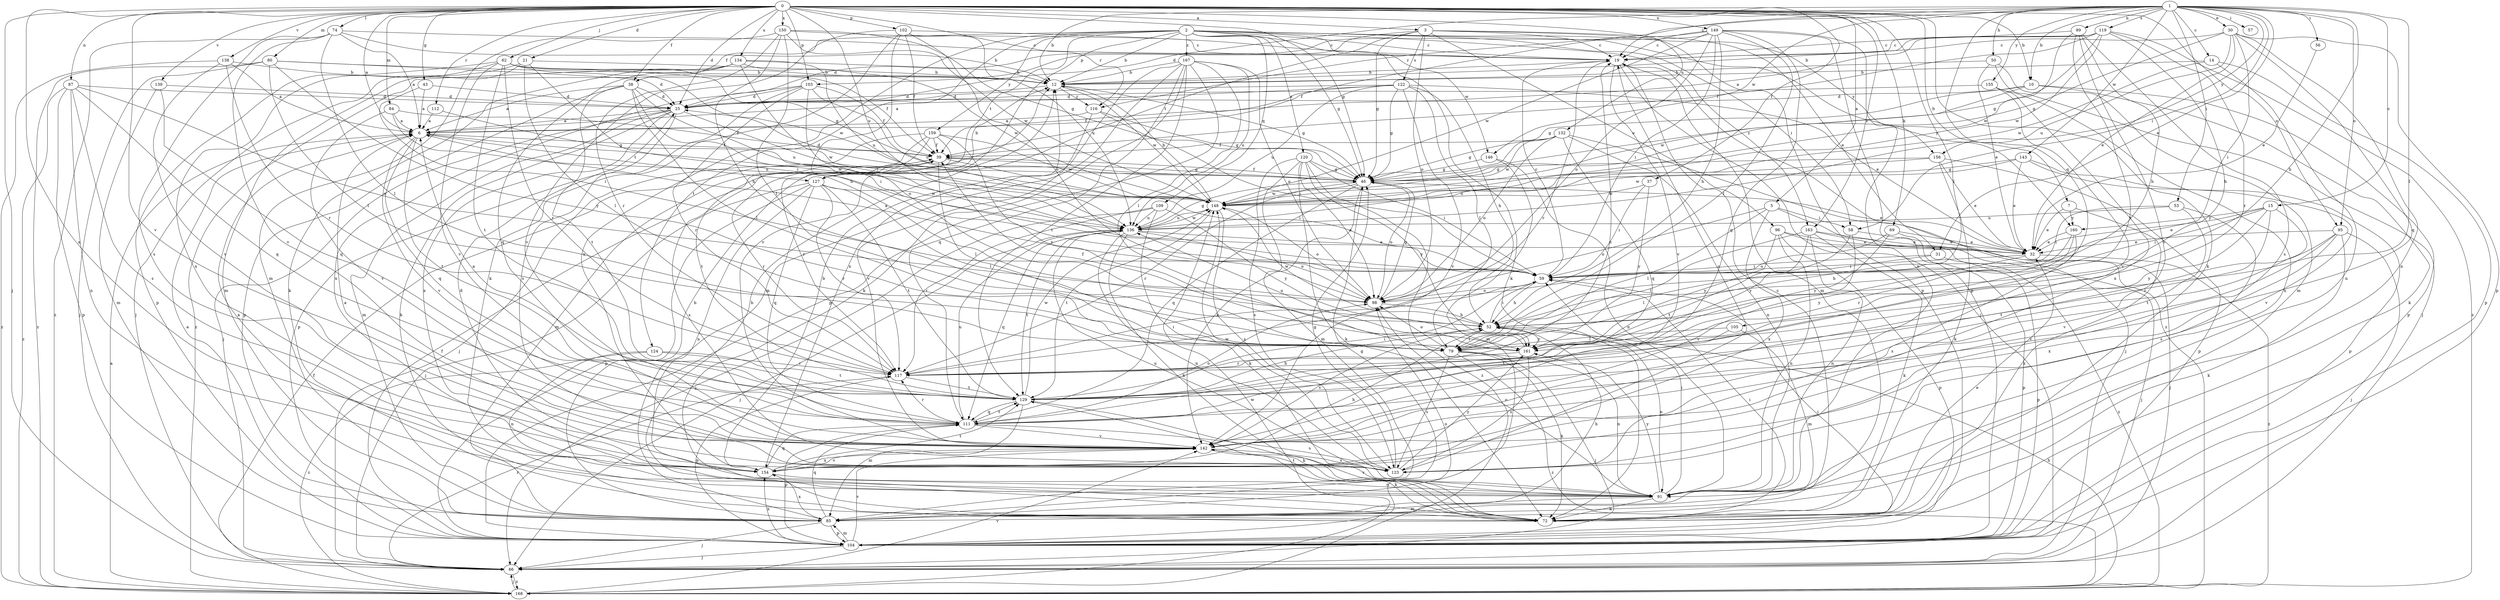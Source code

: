 strict digraph  {
0;
1;
2;
3;
5;
6;
7;
10;
12;
14;
15;
19;
21;
25;
30;
31;
32;
37;
38;
39;
43;
46;
50;
52;
53;
56;
57;
58;
59;
62;
66;
69;
72;
74;
79;
80;
84;
85;
87;
89;
91;
95;
96;
98;
102;
103;
104;
105;
109;
111;
112;
116;
117;
119;
120;
122;
123;
124;
127;
129;
132;
134;
136;
138;
139;
142;
143;
146;
148;
149;
150;
154;
155;
156;
159;
160;
161;
163;
167;
168;
0 -> 3  [label=a];
0 -> 5  [label=a];
0 -> 6  [label=a];
0 -> 7  [label=b];
0 -> 10  [label=b];
0 -> 21  [label=d];
0 -> 25  [label=d];
0 -> 37  [label=f];
0 -> 38  [label=f];
0 -> 43  [label=g];
0 -> 46  [label=g];
0 -> 62  [label=j];
0 -> 66  [label=j];
0 -> 69  [label=k];
0 -> 72  [label=k];
0 -> 74  [label=l];
0 -> 79  [label=l];
0 -> 80  [label=m];
0 -> 84  [label=m];
0 -> 87  [label=n];
0 -> 95  [label=o];
0 -> 102  [label=p];
0 -> 103  [label=p];
0 -> 112  [label=r];
0 -> 116  [label=r];
0 -> 132  [label=u];
0 -> 134  [label=u];
0 -> 136  [label=u];
0 -> 138  [label=v];
0 -> 139  [label=v];
0 -> 142  [label=v];
0 -> 149  [label=x];
0 -> 150  [label=x];
0 -> 154  [label=x];
0 -> 163  [label=z];
1 -> 10  [label=b];
1 -> 12  [label=b];
1 -> 14  [label=c];
1 -> 15  [label=c];
1 -> 19  [label=c];
1 -> 25  [label=d];
1 -> 30  [label=e];
1 -> 31  [label=e];
1 -> 50  [label=h];
1 -> 52  [label=h];
1 -> 53  [label=i];
1 -> 56  [label=i];
1 -> 57  [label=i];
1 -> 58  [label=i];
1 -> 79  [label=l];
1 -> 89  [label=n];
1 -> 95  [label=o];
1 -> 105  [label=q];
1 -> 116  [label=r];
1 -> 119  [label=s];
1 -> 143  [label=w];
1 -> 146  [label=w];
1 -> 155  [label=y];
1 -> 156  [label=y];
2 -> 12  [label=b];
2 -> 19  [label=c];
2 -> 38  [label=f];
2 -> 46  [label=g];
2 -> 58  [label=i];
2 -> 72  [label=k];
2 -> 109  [label=q];
2 -> 120  [label=s];
2 -> 124  [label=t];
2 -> 127  [label=t];
2 -> 142  [label=v];
2 -> 146  [label=w];
2 -> 154  [label=x];
2 -> 156  [label=y];
2 -> 159  [label=y];
2 -> 160  [label=y];
2 -> 163  [label=z];
2 -> 167  [label=z];
3 -> 19  [label=c];
3 -> 31  [label=e];
3 -> 46  [label=g];
3 -> 96  [label=o];
3 -> 98  [label=o];
3 -> 103  [label=p];
3 -> 104  [label=p];
3 -> 122  [label=s];
3 -> 127  [label=t];
5 -> 58  [label=i];
5 -> 66  [label=j];
5 -> 79  [label=l];
5 -> 98  [label=o];
5 -> 154  [label=x];
6 -> 39  [label=f];
6 -> 111  [label=q];
6 -> 127  [label=t];
6 -> 129  [label=t];
6 -> 142  [label=v];
6 -> 148  [label=w];
7 -> 32  [label=e];
7 -> 72  [label=k];
7 -> 160  [label=y];
10 -> 25  [label=d];
10 -> 46  [label=g];
10 -> 72  [label=k];
10 -> 104  [label=p];
10 -> 148  [label=w];
12 -> 25  [label=d];
12 -> 46  [label=g];
12 -> 116  [label=r];
12 -> 148  [label=w];
14 -> 12  [label=b];
14 -> 91  [label=n];
14 -> 104  [label=p];
14 -> 148  [label=w];
15 -> 32  [label=e];
15 -> 59  [label=i];
15 -> 117  [label=r];
15 -> 129  [label=t];
15 -> 160  [label=y];
15 -> 161  [label=y];
19 -> 12  [label=b];
19 -> 66  [label=j];
19 -> 85  [label=m];
19 -> 117  [label=r];
19 -> 142  [label=v];
19 -> 168  [label=z];
21 -> 12  [label=b];
21 -> 59  [label=i];
21 -> 66  [label=j];
21 -> 79  [label=l];
21 -> 85  [label=m];
25 -> 6  [label=a];
25 -> 66  [label=j];
25 -> 72  [label=k];
25 -> 85  [label=m];
25 -> 104  [label=p];
25 -> 148  [label=w];
25 -> 154  [label=x];
30 -> 19  [label=c];
30 -> 32  [label=e];
30 -> 46  [label=g];
30 -> 59  [label=i];
30 -> 91  [label=n];
30 -> 104  [label=p];
30 -> 111  [label=q];
30 -> 136  [label=u];
31 -> 59  [label=i];
31 -> 79  [label=l];
31 -> 104  [label=p];
32 -> 59  [label=i];
32 -> 161  [label=y];
32 -> 168  [label=z];
37 -> 59  [label=i];
37 -> 148  [label=w];
37 -> 161  [label=y];
38 -> 6  [label=a];
38 -> 25  [label=d];
38 -> 59  [label=i];
38 -> 79  [label=l];
38 -> 104  [label=p];
38 -> 129  [label=t];
38 -> 136  [label=u];
39 -> 46  [label=g];
39 -> 59  [label=i];
39 -> 79  [label=l];
39 -> 117  [label=r];
39 -> 123  [label=s];
43 -> 6  [label=a];
43 -> 25  [label=d];
43 -> 59  [label=i];
46 -> 25  [label=d];
46 -> 32  [label=e];
46 -> 39  [label=f];
46 -> 98  [label=o];
46 -> 111  [label=q];
46 -> 117  [label=r];
46 -> 142  [label=v];
46 -> 148  [label=w];
50 -> 12  [label=b];
50 -> 32  [label=e];
50 -> 66  [label=j];
50 -> 85  [label=m];
52 -> 59  [label=i];
52 -> 79  [label=l];
52 -> 91  [label=n];
52 -> 142  [label=v];
52 -> 148  [label=w];
52 -> 161  [label=y];
53 -> 59  [label=i];
53 -> 123  [label=s];
53 -> 136  [label=u];
53 -> 142  [label=v];
56 -> 32  [label=e];
58 -> 32  [label=e];
58 -> 142  [label=v];
58 -> 161  [label=y];
59 -> 6  [label=a];
59 -> 19  [label=c];
59 -> 52  [label=h];
59 -> 98  [label=o];
62 -> 12  [label=b];
62 -> 39  [label=f];
62 -> 46  [label=g];
62 -> 104  [label=p];
62 -> 117  [label=r];
62 -> 129  [label=t];
62 -> 142  [label=v];
62 -> 148  [label=w];
62 -> 154  [label=x];
66 -> 117  [label=r];
66 -> 168  [label=z];
69 -> 32  [label=e];
69 -> 98  [label=o];
69 -> 104  [label=p];
69 -> 161  [label=y];
72 -> 12  [label=b];
72 -> 32  [label=e];
72 -> 59  [label=i];
72 -> 129  [label=t];
74 -> 6  [label=a];
74 -> 12  [label=b];
74 -> 19  [label=c];
74 -> 79  [label=l];
74 -> 123  [label=s];
74 -> 142  [label=v];
74 -> 168  [label=z];
79 -> 66  [label=j];
79 -> 72  [label=k];
79 -> 91  [label=n];
79 -> 98  [label=o];
79 -> 123  [label=s];
79 -> 168  [label=z];
80 -> 12  [label=b];
80 -> 25  [label=d];
80 -> 66  [label=j];
80 -> 79  [label=l];
80 -> 161  [label=y];
80 -> 168  [label=z];
84 -> 6  [label=a];
84 -> 39  [label=f];
84 -> 136  [label=u];
84 -> 142  [label=v];
85 -> 6  [label=a];
85 -> 12  [label=b];
85 -> 19  [label=c];
85 -> 46  [label=g];
85 -> 52  [label=h];
85 -> 66  [label=j];
85 -> 104  [label=p];
85 -> 111  [label=q];
85 -> 154  [label=x];
87 -> 25  [label=d];
87 -> 91  [label=n];
87 -> 98  [label=o];
87 -> 104  [label=p];
87 -> 111  [label=q];
87 -> 123  [label=s];
87 -> 168  [label=z];
89 -> 19  [label=c];
89 -> 52  [label=h];
89 -> 123  [label=s];
89 -> 129  [label=t];
89 -> 142  [label=v];
89 -> 148  [label=w];
91 -> 6  [label=a];
91 -> 59  [label=i];
91 -> 72  [label=k];
91 -> 85  [label=m];
91 -> 98  [label=o];
91 -> 136  [label=u];
91 -> 142  [label=v];
91 -> 161  [label=y];
95 -> 32  [label=e];
95 -> 66  [label=j];
95 -> 72  [label=k];
95 -> 129  [label=t];
95 -> 142  [label=v];
95 -> 154  [label=x];
96 -> 32  [label=e];
96 -> 91  [label=n];
96 -> 104  [label=p];
96 -> 161  [label=y];
96 -> 168  [label=z];
98 -> 46  [label=g];
98 -> 52  [label=h];
102 -> 19  [label=c];
102 -> 39  [label=f];
102 -> 52  [label=h];
102 -> 72  [label=k];
102 -> 98  [label=o];
102 -> 136  [label=u];
102 -> 142  [label=v];
103 -> 25  [label=d];
103 -> 39  [label=f];
103 -> 98  [label=o];
103 -> 117  [label=r];
103 -> 123  [label=s];
103 -> 136  [label=u];
103 -> 154  [label=x];
104 -> 39  [label=f];
104 -> 59  [label=i];
104 -> 66  [label=j];
104 -> 85  [label=m];
104 -> 98  [label=o];
104 -> 142  [label=v];
104 -> 154  [label=x];
105 -> 79  [label=l];
105 -> 85  [label=m];
105 -> 129  [label=t];
109 -> 66  [label=j];
109 -> 72  [label=k];
109 -> 117  [label=r];
109 -> 136  [label=u];
109 -> 161  [label=y];
111 -> 19  [label=c];
111 -> 98  [label=o];
111 -> 104  [label=p];
111 -> 117  [label=r];
111 -> 123  [label=s];
111 -> 129  [label=t];
111 -> 136  [label=u];
111 -> 142  [label=v];
112 -> 6  [label=a];
112 -> 46  [label=g];
116 -> 6  [label=a];
116 -> 46  [label=g];
116 -> 59  [label=i];
116 -> 142  [label=v];
117 -> 59  [label=i];
117 -> 104  [label=p];
117 -> 129  [label=t];
119 -> 6  [label=a];
119 -> 12  [label=b];
119 -> 19  [label=c];
119 -> 39  [label=f];
119 -> 46  [label=g];
119 -> 52  [label=h];
119 -> 117  [label=r];
119 -> 148  [label=w];
119 -> 168  [label=z];
120 -> 46  [label=g];
120 -> 59  [label=i];
120 -> 72  [label=k];
120 -> 85  [label=m];
120 -> 98  [label=o];
120 -> 123  [label=s];
120 -> 161  [label=y];
120 -> 168  [label=z];
122 -> 6  [label=a];
122 -> 25  [label=d];
122 -> 32  [label=e];
122 -> 39  [label=f];
122 -> 46  [label=g];
122 -> 52  [label=h];
122 -> 79  [label=l];
122 -> 136  [label=u];
122 -> 142  [label=v];
123 -> 6  [label=a];
123 -> 19  [label=c];
123 -> 46  [label=g];
123 -> 148  [label=w];
123 -> 161  [label=y];
124 -> 91  [label=n];
124 -> 117  [label=r];
124 -> 129  [label=t];
124 -> 168  [label=z];
127 -> 12  [label=b];
127 -> 66  [label=j];
127 -> 79  [label=l];
127 -> 91  [label=n];
127 -> 104  [label=p];
127 -> 111  [label=q];
127 -> 117  [label=r];
127 -> 129  [label=t];
127 -> 148  [label=w];
129 -> 6  [label=a];
129 -> 52  [label=h];
129 -> 59  [label=i];
129 -> 72  [label=k];
129 -> 85  [label=m];
129 -> 111  [label=q];
129 -> 148  [label=w];
132 -> 39  [label=f];
132 -> 46  [label=g];
132 -> 66  [label=j];
132 -> 91  [label=n];
132 -> 98  [label=o];
132 -> 111  [label=q];
132 -> 148  [label=w];
134 -> 12  [label=b];
134 -> 59  [label=i];
134 -> 72  [label=k];
134 -> 111  [label=q];
134 -> 136  [label=u];
134 -> 148  [label=w];
134 -> 168  [label=z];
136 -> 32  [label=e];
136 -> 46  [label=g];
136 -> 66  [label=j];
136 -> 72  [label=k];
136 -> 91  [label=n];
136 -> 98  [label=o];
136 -> 111  [label=q];
136 -> 129  [label=t];
136 -> 148  [label=w];
138 -> 6  [label=a];
138 -> 12  [label=b];
138 -> 117  [label=r];
138 -> 142  [label=v];
138 -> 168  [label=z];
139 -> 25  [label=d];
139 -> 85  [label=m];
139 -> 111  [label=q];
142 -> 72  [label=k];
142 -> 123  [label=s];
142 -> 154  [label=x];
143 -> 32  [label=e];
143 -> 46  [label=g];
143 -> 104  [label=p];
143 -> 142  [label=v];
143 -> 148  [label=w];
146 -> 46  [label=g];
146 -> 85  [label=m];
146 -> 91  [label=n];
148 -> 12  [label=b];
148 -> 98  [label=o];
148 -> 123  [label=s];
148 -> 129  [label=t];
148 -> 136  [label=u];
149 -> 19  [label=c];
149 -> 25  [label=d];
149 -> 39  [label=f];
149 -> 52  [label=h];
149 -> 59  [label=i];
149 -> 79  [label=l];
149 -> 91  [label=n];
149 -> 98  [label=o];
149 -> 104  [label=p];
149 -> 111  [label=q];
149 -> 148  [label=w];
150 -> 19  [label=c];
150 -> 46  [label=g];
150 -> 52  [label=h];
150 -> 79  [label=l];
150 -> 85  [label=m];
150 -> 117  [label=r];
150 -> 148  [label=w];
154 -> 12  [label=b];
154 -> 25  [label=d];
154 -> 52  [label=h];
154 -> 91  [label=n];
154 -> 111  [label=q];
154 -> 129  [label=t];
154 -> 142  [label=v];
155 -> 25  [label=d];
155 -> 91  [label=n];
155 -> 142  [label=v];
155 -> 154  [label=x];
156 -> 32  [label=e];
156 -> 46  [label=g];
156 -> 72  [label=k];
156 -> 104  [label=p];
156 -> 136  [label=u];
159 -> 39  [label=f];
159 -> 66  [label=j];
159 -> 85  [label=m];
159 -> 117  [label=r];
159 -> 129  [label=t];
159 -> 148  [label=w];
159 -> 161  [label=y];
160 -> 32  [label=e];
160 -> 52  [label=h];
160 -> 117  [label=r];
160 -> 123  [label=s];
161 -> 39  [label=f];
161 -> 117  [label=r];
161 -> 123  [label=s];
161 -> 136  [label=u];
163 -> 32  [label=e];
163 -> 66  [label=j];
163 -> 72  [label=k];
163 -> 79  [label=l];
163 -> 91  [label=n];
163 -> 129  [label=t];
167 -> 12  [label=b];
167 -> 72  [label=k];
167 -> 79  [label=l];
167 -> 85  [label=m];
167 -> 98  [label=o];
167 -> 104  [label=p];
167 -> 111  [label=q];
167 -> 129  [label=t];
167 -> 136  [label=u];
167 -> 154  [label=x];
168 -> 6  [label=a];
168 -> 39  [label=f];
168 -> 52  [label=h];
168 -> 66  [label=j];
168 -> 142  [label=v];
168 -> 148  [label=w];
}
